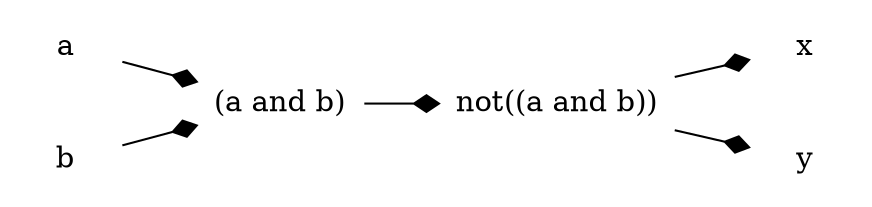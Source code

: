 digraph g {
    // header
    rankdir=LR;
    margin=0.01;
    node [shape="plaintext"];
    edge [arrowhead="diamond"];
    // circuit 
    and25862 [label="(a and b)", image="../../gates/and_noleads.png"];
    not25864 [label="not((a and b))", image="../../gates/not_noleads.png"];
    var25830[label="x"];
    var25831[label="a"];
    var25836[label="y"];
    var25838[label="b"];

    var25831 -> and25862 ;
    var25838 -> and25862 ;
    and25862 -> not25864 ;
    not25864 -> var25830 ;
    not25864 -> var25836 ;

}
